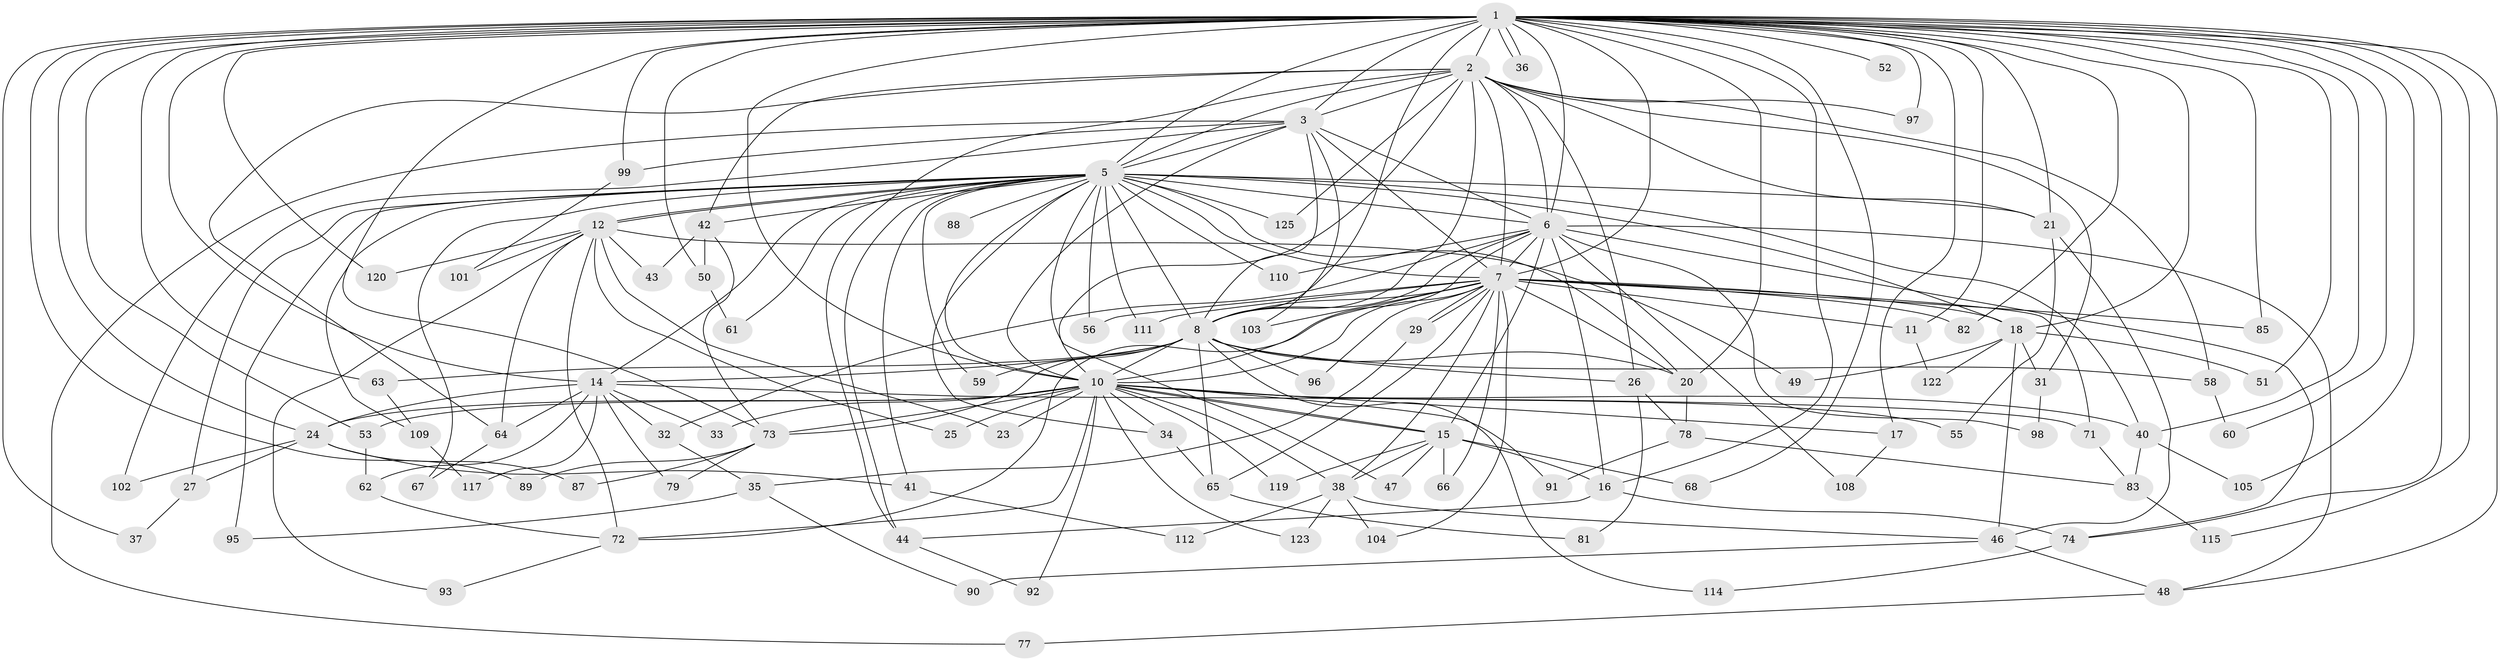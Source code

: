 // original degree distribution, {30: 0.008, 17: 0.008, 14: 0.008, 21: 0.016, 22: 0.008, 16: 0.008, 26: 0.008, 19: 0.008, 27: 0.008, 3: 0.2, 8: 0.016, 6: 0.016, 11: 0.008, 9: 0.008, 5: 0.048, 4: 0.072, 2: 0.536, 7: 0.016}
// Generated by graph-tools (version 1.1) at 2025/10/02/27/25 16:10:56]
// undirected, 98 vertices, 227 edges
graph export_dot {
graph [start="1"]
  node [color=gray90,style=filled];
  1 [super="+4"];
  2 [super="+54"];
  3 [super="+116"];
  5 [super="+9"];
  6 [super="+69"];
  7 [super="+19"];
  8 [super="+30"];
  10 [super="+45"];
  11;
  12 [super="+13"];
  14 [super="+28"];
  15 [super="+70"];
  16 [super="+124"];
  17;
  18 [super="+121"];
  20 [super="+22"];
  21;
  23;
  24 [super="+39"];
  25;
  26;
  27;
  29;
  31;
  32;
  33;
  34;
  35;
  36;
  37;
  38 [super="+57"];
  40 [super="+107"];
  41;
  42 [super="+106"];
  43;
  44 [super="+76"];
  46;
  47;
  48 [super="+80"];
  49;
  50;
  51;
  52;
  53;
  55;
  56;
  58;
  59;
  60;
  61;
  62 [super="+84"];
  63;
  64 [super="+94"];
  65 [super="+113"];
  66;
  67;
  68;
  71;
  72 [super="+100"];
  73 [super="+86"];
  74 [super="+75"];
  77;
  78;
  79;
  81;
  82;
  83 [super="+118"];
  85;
  87;
  88;
  89;
  90;
  91;
  92;
  93;
  95;
  96;
  97;
  98;
  99;
  101;
  102;
  103;
  104;
  105;
  108;
  109;
  110;
  111;
  112;
  114;
  115;
  117;
  119;
  120;
  122;
  123;
  125;
  1 -- 2 [weight=2];
  1 -- 3 [weight=3];
  1 -- 5 [weight=4];
  1 -- 6 [weight=2];
  1 -- 7 [weight=2];
  1 -- 8 [weight=2];
  1 -- 10 [weight=3];
  1 -- 14;
  1 -- 16;
  1 -- 17;
  1 -- 21;
  1 -- 24;
  1 -- 36;
  1 -- 36;
  1 -- 48;
  1 -- 51;
  1 -- 53;
  1 -- 68;
  1 -- 73;
  1 -- 74;
  1 -- 82;
  1 -- 85;
  1 -- 99;
  1 -- 105;
  1 -- 115;
  1 -- 11;
  1 -- 89;
  1 -- 97;
  1 -- 37;
  1 -- 50;
  1 -- 52;
  1 -- 120;
  1 -- 60;
  1 -- 63;
  1 -- 20;
  1 -- 18;
  1 -- 40;
  2 -- 3;
  2 -- 5 [weight=2];
  2 -- 6;
  2 -- 7;
  2 -- 8;
  2 -- 10;
  2 -- 26;
  2 -- 31;
  2 -- 42;
  2 -- 58;
  2 -- 97;
  2 -- 125;
  2 -- 21;
  2 -- 64;
  2 -- 44;
  3 -- 5 [weight=2];
  3 -- 6;
  3 -- 7;
  3 -- 8;
  3 -- 10;
  3 -- 77;
  3 -- 99;
  3 -- 102;
  3 -- 103;
  5 -- 6 [weight=2];
  5 -- 7 [weight=2];
  5 -- 8 [weight=2];
  5 -- 10 [weight=2];
  5 -- 12 [weight=2];
  5 -- 12;
  5 -- 20;
  5 -- 21;
  5 -- 42;
  5 -- 44;
  5 -- 47;
  5 -- 56;
  5 -- 67;
  5 -- 88 [weight=2];
  5 -- 95;
  5 -- 125;
  5 -- 14;
  5 -- 18;
  5 -- 27;
  5 -- 34;
  5 -- 40;
  5 -- 41;
  5 -- 109;
  5 -- 110;
  5 -- 111;
  5 -- 59;
  5 -- 61;
  6 -- 7;
  6 -- 8;
  6 -- 10;
  6 -- 32;
  6 -- 48;
  6 -- 98;
  6 -- 110;
  6 -- 108;
  6 -- 15;
  6 -- 16;
  6 -- 74;
  7 -- 8 [weight=2];
  7 -- 10;
  7 -- 11;
  7 -- 18;
  7 -- 20;
  7 -- 29;
  7 -- 29;
  7 -- 38;
  7 -- 56;
  7 -- 66;
  7 -- 71;
  7 -- 72;
  7 -- 82;
  7 -- 85;
  7 -- 96;
  7 -- 103;
  7 -- 104;
  7 -- 111;
  7 -- 65;
  8 -- 10;
  8 -- 26;
  8 -- 58;
  8 -- 59;
  8 -- 63;
  8 -- 65;
  8 -- 96;
  8 -- 14;
  8 -- 114;
  8 -- 20;
  8 -- 73;
  10 -- 15;
  10 -- 15;
  10 -- 17;
  10 -- 23;
  10 -- 24;
  10 -- 25;
  10 -- 33;
  10 -- 34;
  10 -- 38;
  10 -- 40;
  10 -- 53;
  10 -- 55;
  10 -- 72;
  10 -- 73;
  10 -- 92;
  10 -- 119;
  10 -- 123;
  10 -- 91;
  11 -- 122;
  12 -- 43;
  12 -- 49;
  12 -- 93;
  12 -- 101;
  12 -- 64;
  12 -- 23;
  12 -- 120;
  12 -- 25;
  12 -- 72;
  14 -- 32;
  14 -- 33;
  14 -- 62;
  14 -- 64;
  14 -- 71;
  14 -- 79;
  14 -- 117;
  14 -- 24;
  15 -- 16;
  15 -- 47;
  15 -- 66;
  15 -- 68;
  15 -- 119;
  15 -- 38;
  16 -- 44;
  16 -- 74;
  17 -- 108;
  18 -- 31;
  18 -- 46;
  18 -- 49;
  18 -- 51;
  18 -- 122;
  20 -- 78;
  21 -- 46;
  21 -- 55;
  24 -- 27;
  24 -- 87;
  24 -- 102;
  24 -- 41;
  26 -- 78;
  26 -- 81;
  27 -- 37;
  29 -- 35;
  31 -- 98;
  32 -- 35;
  34 -- 65;
  35 -- 90;
  35 -- 95;
  38 -- 104;
  38 -- 112;
  38 -- 123;
  38 -- 46;
  40 -- 83;
  40 -- 105;
  41 -- 112;
  42 -- 43;
  42 -- 50;
  42 -- 73;
  44 -- 92;
  46 -- 90;
  46 -- 48;
  48 -- 77;
  50 -- 61;
  53 -- 62;
  58 -- 60;
  62 -- 72;
  63 -- 109;
  64 -- 67;
  65 -- 81;
  71 -- 83;
  72 -- 93;
  73 -- 79;
  73 -- 87;
  73 -- 89;
  74 -- 114;
  78 -- 83;
  78 -- 91;
  83 -- 115;
  99 -- 101;
  109 -- 117;
}
